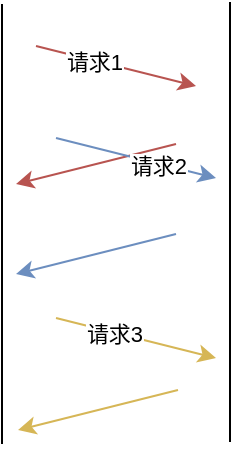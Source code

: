 <mxfile version="20.2.3" type="device"><diagram id="GQ1gGd769y6XqxrQUEW1" name="第 1 页"><mxGraphModel dx="618" dy="549" grid="1" gridSize="10" guides="1" tooltips="1" connect="1" arrows="1" fold="1" page="1" pageScale="1" pageWidth="827" pageHeight="1169" math="0" shadow="0"><root><mxCell id="0"/><mxCell id="1" parent="0"/><mxCell id="EIhhCDnZlKL37KDZZdg_-7" value="" style="endArrow=none;html=1;rounded=0;" edge="1" parent="1"><mxGeometry width="50" height="50" relative="1" as="geometry"><mxPoint x="153" y="310" as="sourcePoint"/><mxPoint x="153" y="90" as="targetPoint"/></mxGeometry></mxCell><mxCell id="EIhhCDnZlKL37KDZZdg_-8" value="" style="endArrow=none;html=1;rounded=0;" edge="1" parent="1"><mxGeometry width="50" height="50" relative="1" as="geometry"><mxPoint x="267" y="309" as="sourcePoint"/><mxPoint x="267" y="89" as="targetPoint"/></mxGeometry></mxCell><mxCell id="EIhhCDnZlKL37KDZZdg_-9" value="" style="endArrow=classic;html=1;rounded=0;fillColor=#f8cecc;strokeColor=#b85450;" edge="1" parent="1"><mxGeometry width="50" height="50" relative="1" as="geometry"><mxPoint x="170" y="111" as="sourcePoint"/><mxPoint x="250" y="131" as="targetPoint"/></mxGeometry></mxCell><mxCell id="EIhhCDnZlKL37KDZZdg_-13" value="请求1" style="edgeLabel;html=1;align=center;verticalAlign=middle;resizable=0;points=[];" vertex="1" connectable="0" parent="EIhhCDnZlKL37KDZZdg_-9"><mxGeometry x="-0.271" y="-1" relative="1" as="geometry"><mxPoint as="offset"/></mxGeometry></mxCell><mxCell id="EIhhCDnZlKL37KDZZdg_-10" value="" style="endArrow=classic;html=1;rounded=0;fillColor=#f8cecc;strokeColor=#b85450;" edge="1" parent="1"><mxGeometry width="50" height="50" relative="1" as="geometry"><mxPoint x="240" y="160" as="sourcePoint"/><mxPoint x="160" y="180" as="targetPoint"/></mxGeometry></mxCell><mxCell id="EIhhCDnZlKL37KDZZdg_-11" value="" style="endArrow=classic;html=1;rounded=0;fillColor=#dae8fc;strokeColor=#6c8ebf;" edge="1" parent="1"><mxGeometry width="50" height="50" relative="1" as="geometry"><mxPoint x="180" y="157" as="sourcePoint"/><mxPoint x="260" y="177" as="targetPoint"/></mxGeometry></mxCell><mxCell id="EIhhCDnZlKL37KDZZdg_-14" value="请求2" style="edgeLabel;html=1;align=center;verticalAlign=middle;resizable=0;points=[];" vertex="1" connectable="0" parent="EIhhCDnZlKL37KDZZdg_-11"><mxGeometry x="0.453" relative="1" as="geometry"><mxPoint x="-7" y="-1" as="offset"/></mxGeometry></mxCell><mxCell id="EIhhCDnZlKL37KDZZdg_-12" value="" style="endArrow=classic;html=1;rounded=0;fillColor=#dae8fc;strokeColor=#6c8ebf;" edge="1" parent="1"><mxGeometry width="50" height="50" relative="1" as="geometry"><mxPoint x="240" y="205" as="sourcePoint"/><mxPoint x="160" y="225" as="targetPoint"/></mxGeometry></mxCell><mxCell id="EIhhCDnZlKL37KDZZdg_-15" value="" style="endArrow=classic;html=1;rounded=0;fillColor=#fff2cc;strokeColor=#d6b656;" edge="1" parent="1"><mxGeometry width="50" height="50" relative="1" as="geometry"><mxPoint x="180" y="247" as="sourcePoint"/><mxPoint x="260" y="267" as="targetPoint"/></mxGeometry></mxCell><mxCell id="EIhhCDnZlKL37KDZZdg_-16" value="请求3" style="edgeLabel;html=1;align=center;verticalAlign=middle;resizable=0;points=[];" vertex="1" connectable="0" parent="EIhhCDnZlKL37KDZZdg_-15"><mxGeometry x="-0.271" y="-1" relative="1" as="geometry"><mxPoint as="offset"/></mxGeometry></mxCell><mxCell id="EIhhCDnZlKL37KDZZdg_-19" value="" style="endArrow=classic;html=1;rounded=0;fillColor=#fff2cc;strokeColor=#d6b656;" edge="1" parent="1"><mxGeometry width="50" height="50" relative="1" as="geometry"><mxPoint x="241" y="283" as="sourcePoint"/><mxPoint x="161" y="303" as="targetPoint"/></mxGeometry></mxCell></root></mxGraphModel></diagram></mxfile>
